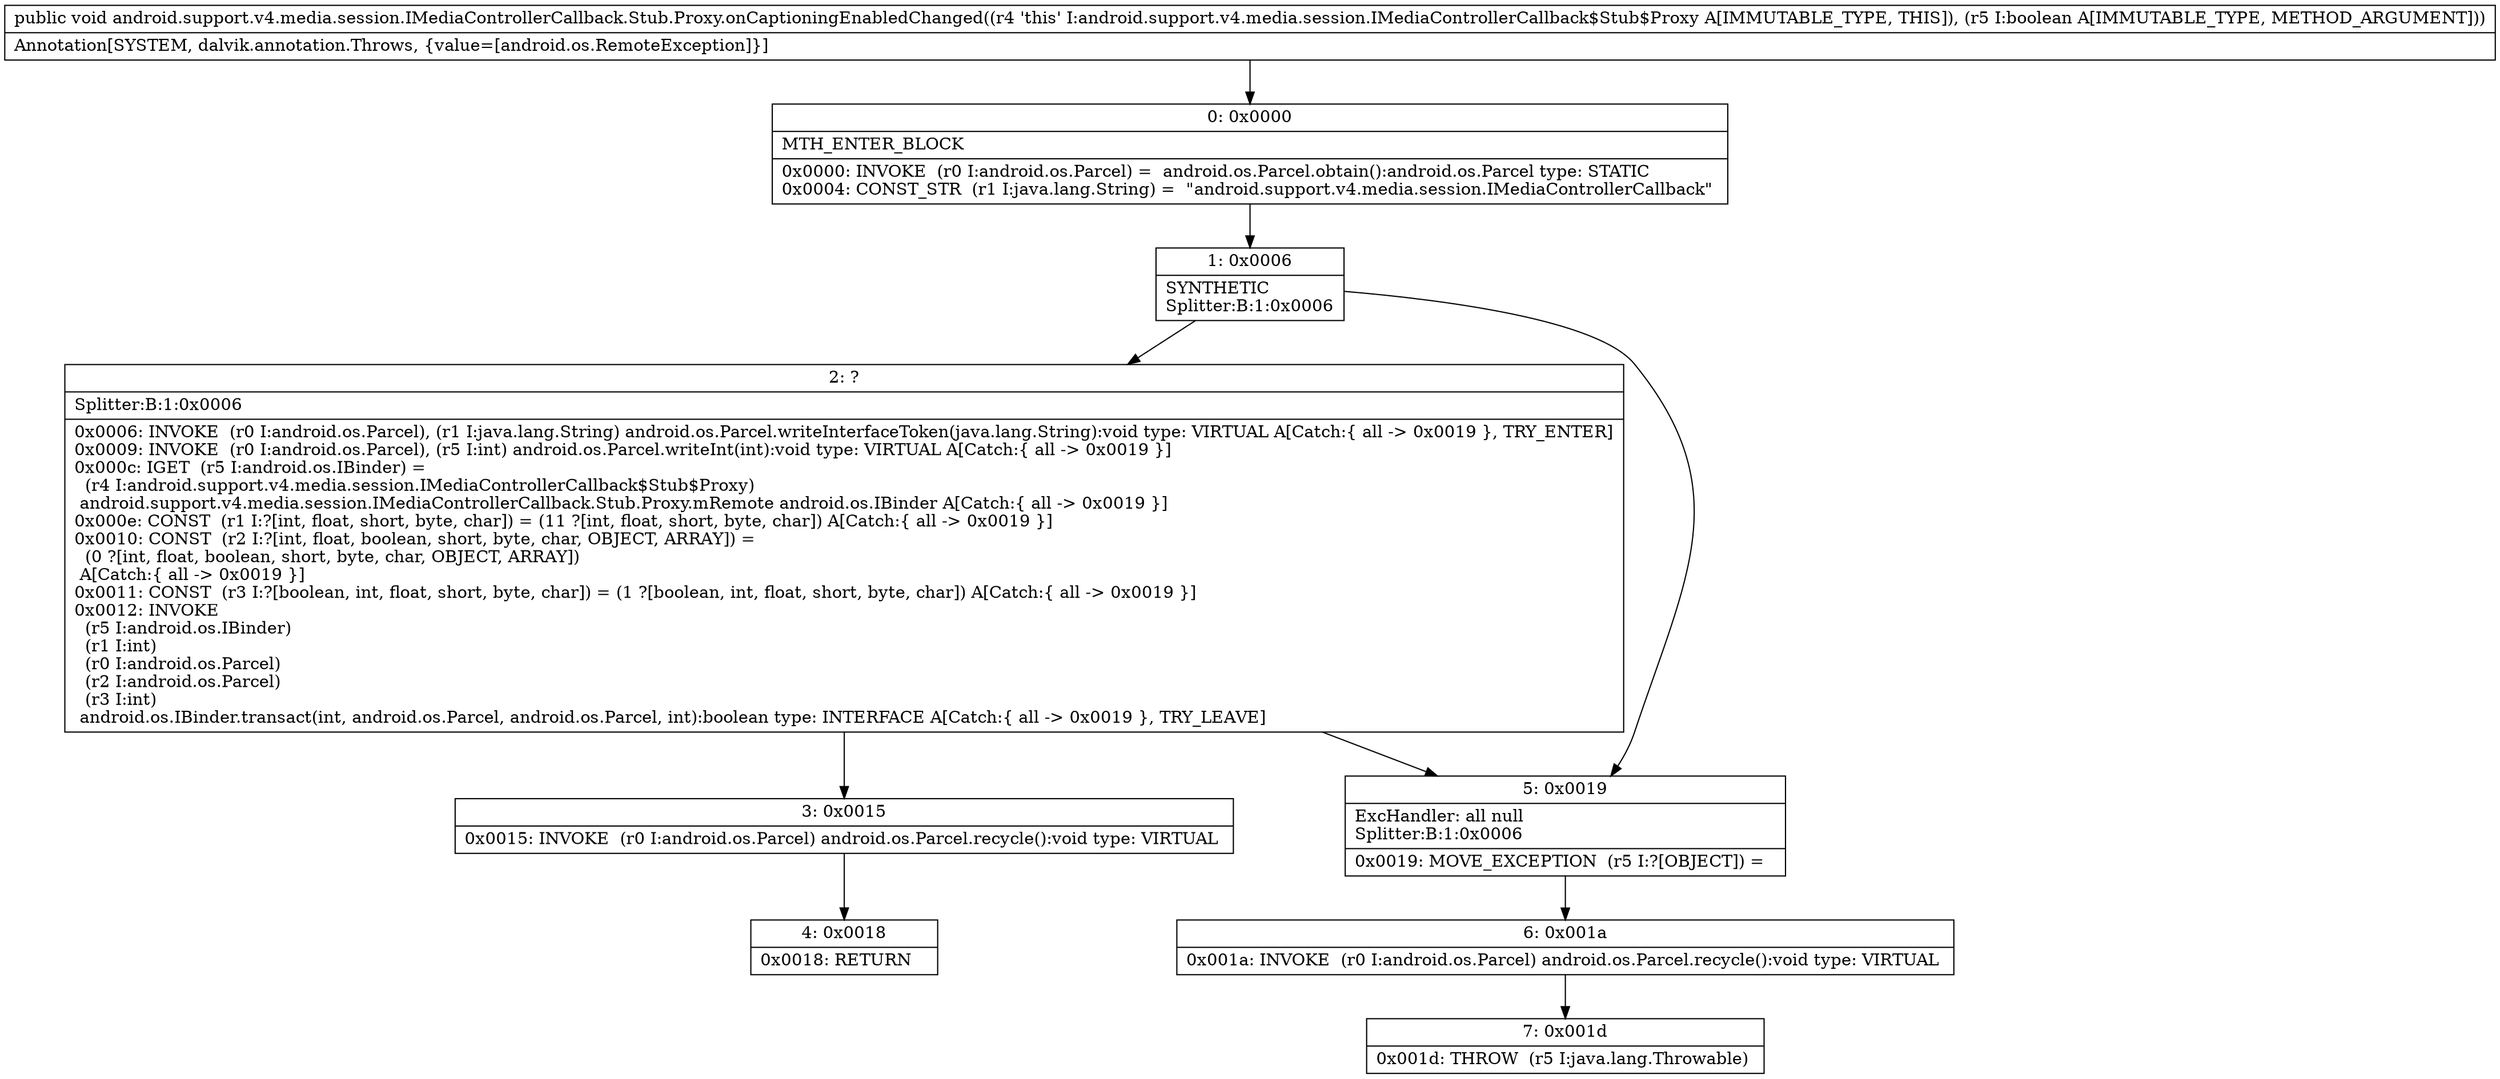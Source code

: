 digraph "CFG forandroid.support.v4.media.session.IMediaControllerCallback.Stub.Proxy.onCaptioningEnabledChanged(Z)V" {
Node_0 [shape=record,label="{0\:\ 0x0000|MTH_ENTER_BLOCK\l|0x0000: INVOKE  (r0 I:android.os.Parcel) =  android.os.Parcel.obtain():android.os.Parcel type: STATIC \l0x0004: CONST_STR  (r1 I:java.lang.String) =  \"android.support.v4.media.session.IMediaControllerCallback\" \l}"];
Node_1 [shape=record,label="{1\:\ 0x0006|SYNTHETIC\lSplitter:B:1:0x0006\l}"];
Node_2 [shape=record,label="{2\:\ ?|Splitter:B:1:0x0006\l|0x0006: INVOKE  (r0 I:android.os.Parcel), (r1 I:java.lang.String) android.os.Parcel.writeInterfaceToken(java.lang.String):void type: VIRTUAL A[Catch:\{ all \-\> 0x0019 \}, TRY_ENTER]\l0x0009: INVOKE  (r0 I:android.os.Parcel), (r5 I:int) android.os.Parcel.writeInt(int):void type: VIRTUAL A[Catch:\{ all \-\> 0x0019 \}]\l0x000c: IGET  (r5 I:android.os.IBinder) = \l  (r4 I:android.support.v4.media.session.IMediaControllerCallback$Stub$Proxy)\l android.support.v4.media.session.IMediaControllerCallback.Stub.Proxy.mRemote android.os.IBinder A[Catch:\{ all \-\> 0x0019 \}]\l0x000e: CONST  (r1 I:?[int, float, short, byte, char]) = (11 ?[int, float, short, byte, char]) A[Catch:\{ all \-\> 0x0019 \}]\l0x0010: CONST  (r2 I:?[int, float, boolean, short, byte, char, OBJECT, ARRAY]) = \l  (0 ?[int, float, boolean, short, byte, char, OBJECT, ARRAY])\l A[Catch:\{ all \-\> 0x0019 \}]\l0x0011: CONST  (r3 I:?[boolean, int, float, short, byte, char]) = (1 ?[boolean, int, float, short, byte, char]) A[Catch:\{ all \-\> 0x0019 \}]\l0x0012: INVOKE  \l  (r5 I:android.os.IBinder)\l  (r1 I:int)\l  (r0 I:android.os.Parcel)\l  (r2 I:android.os.Parcel)\l  (r3 I:int)\l android.os.IBinder.transact(int, android.os.Parcel, android.os.Parcel, int):boolean type: INTERFACE A[Catch:\{ all \-\> 0x0019 \}, TRY_LEAVE]\l}"];
Node_3 [shape=record,label="{3\:\ 0x0015|0x0015: INVOKE  (r0 I:android.os.Parcel) android.os.Parcel.recycle():void type: VIRTUAL \l}"];
Node_4 [shape=record,label="{4\:\ 0x0018|0x0018: RETURN   \l}"];
Node_5 [shape=record,label="{5\:\ 0x0019|ExcHandler: all null\lSplitter:B:1:0x0006\l|0x0019: MOVE_EXCEPTION  (r5 I:?[OBJECT]) =  \l}"];
Node_6 [shape=record,label="{6\:\ 0x001a|0x001a: INVOKE  (r0 I:android.os.Parcel) android.os.Parcel.recycle():void type: VIRTUAL \l}"];
Node_7 [shape=record,label="{7\:\ 0x001d|0x001d: THROW  (r5 I:java.lang.Throwable) \l}"];
MethodNode[shape=record,label="{public void android.support.v4.media.session.IMediaControllerCallback.Stub.Proxy.onCaptioningEnabledChanged((r4 'this' I:android.support.v4.media.session.IMediaControllerCallback$Stub$Proxy A[IMMUTABLE_TYPE, THIS]), (r5 I:boolean A[IMMUTABLE_TYPE, METHOD_ARGUMENT]))  | Annotation[SYSTEM, dalvik.annotation.Throws, \{value=[android.os.RemoteException]\}]\l}"];
MethodNode -> Node_0;
Node_0 -> Node_1;
Node_1 -> Node_2;
Node_1 -> Node_5;
Node_2 -> Node_3;
Node_2 -> Node_5;
Node_3 -> Node_4;
Node_5 -> Node_6;
Node_6 -> Node_7;
}

